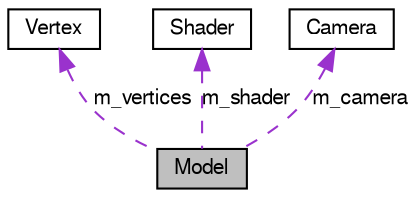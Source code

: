 digraph G
{
  bgcolor="transparent";
  edge [fontname="FreeSans",fontsize=10,labelfontname="FreeSans",labelfontsize=10];
  node [fontname="FreeSans",fontsize=10,shape=record];
  Node1 [label="Model",height=0.2,width=0.4,color="black", fillcolor="grey75", style="filled" fontcolor="black"];
  Node2 -> Node1 [dir=back,color="darkorchid3",fontsize=10,style="dashed",label="m_vertices"];
  Node2 [label="Vertex",height=0.2,width=0.4,color="black",URL="$struct_vertex.html",tooltip="Basic vertex struct."];
  Node3 -> Node1 [dir=back,color="darkorchid3",fontsize=10,style="dashed",label="m_shader"];
  Node3 [label="Shader",height=0.2,width=0.4,color="black",URL="$class_shader.html",tooltip="Basic shader class."];
  Node4 -> Node1 [dir=back,color="darkorchid3",fontsize=10,style="dashed",label="m_camera"];
  Node4 [label="Camera",height=0.2,width=0.4,color="black",URL="$class_camera.html",tooltip="Used for the GLM math library."];
}
